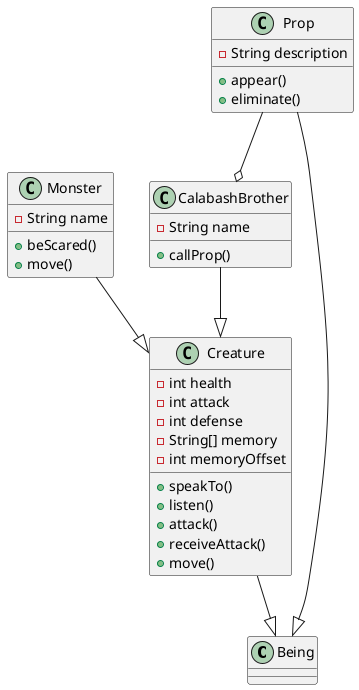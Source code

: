 @startuml

class Being

class Creature {

    - int health
    - int attack
    - int defense
    - String[] memory
    - int memoryOffset

    + speakTo()
    + listen()
    + attack()
    + receiveAttack()
    + move()
}

class Prop{
    - String description
    + appear()
    + eliminate()
}

class Monster{
    - String name
    + beScared()
    + move()
}

class CalabashBrother{
    - String name
    + callProp()
}

Creature --|> Being


CalabashBrother --|> Creature

Monster --|> Creature

Prop --|> Being

Prop --o CalabashBrother

@enduml